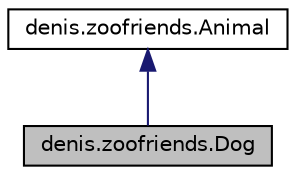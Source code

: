 digraph "denis.zoofriends.Dog"
{
  edge [fontname="Helvetica",fontsize="10",labelfontname="Helvetica",labelfontsize="10"];
  node [fontname="Helvetica",fontsize="10",shape=record];
  Node1 [label="denis.zoofriends.Dog",height=0.2,width=0.4,color="black", fillcolor="grey75", style="filled" fontcolor="black"];
  Node2 -> Node1 [dir="back",color="midnightblue",fontsize="10",style="solid",fontname="Helvetica"];
  Node2 [label="denis.zoofriends.Animal",height=0.2,width=0.4,color="black", fillcolor="white", style="filled",URL="$classdenis_1_1zoofriends_1_1_animal.html"];
}
